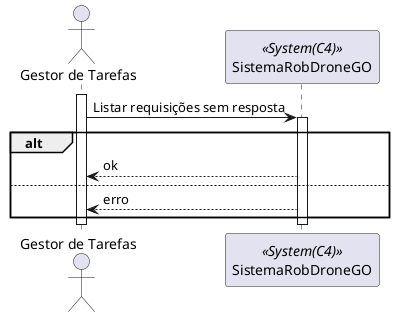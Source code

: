 @startuml vp1
actor "Gestor de Tarefas" as actor
participant SistemaRobDroneGO as srdg <<System(C4)>>

activate actor
actor -> srdg: Listar requisições sem resposta
activate srdg
alt 
srdg --> actor : ok
else
srdg --> actor : erro
end
deactivate srdg
deactivate actor
@enduml
